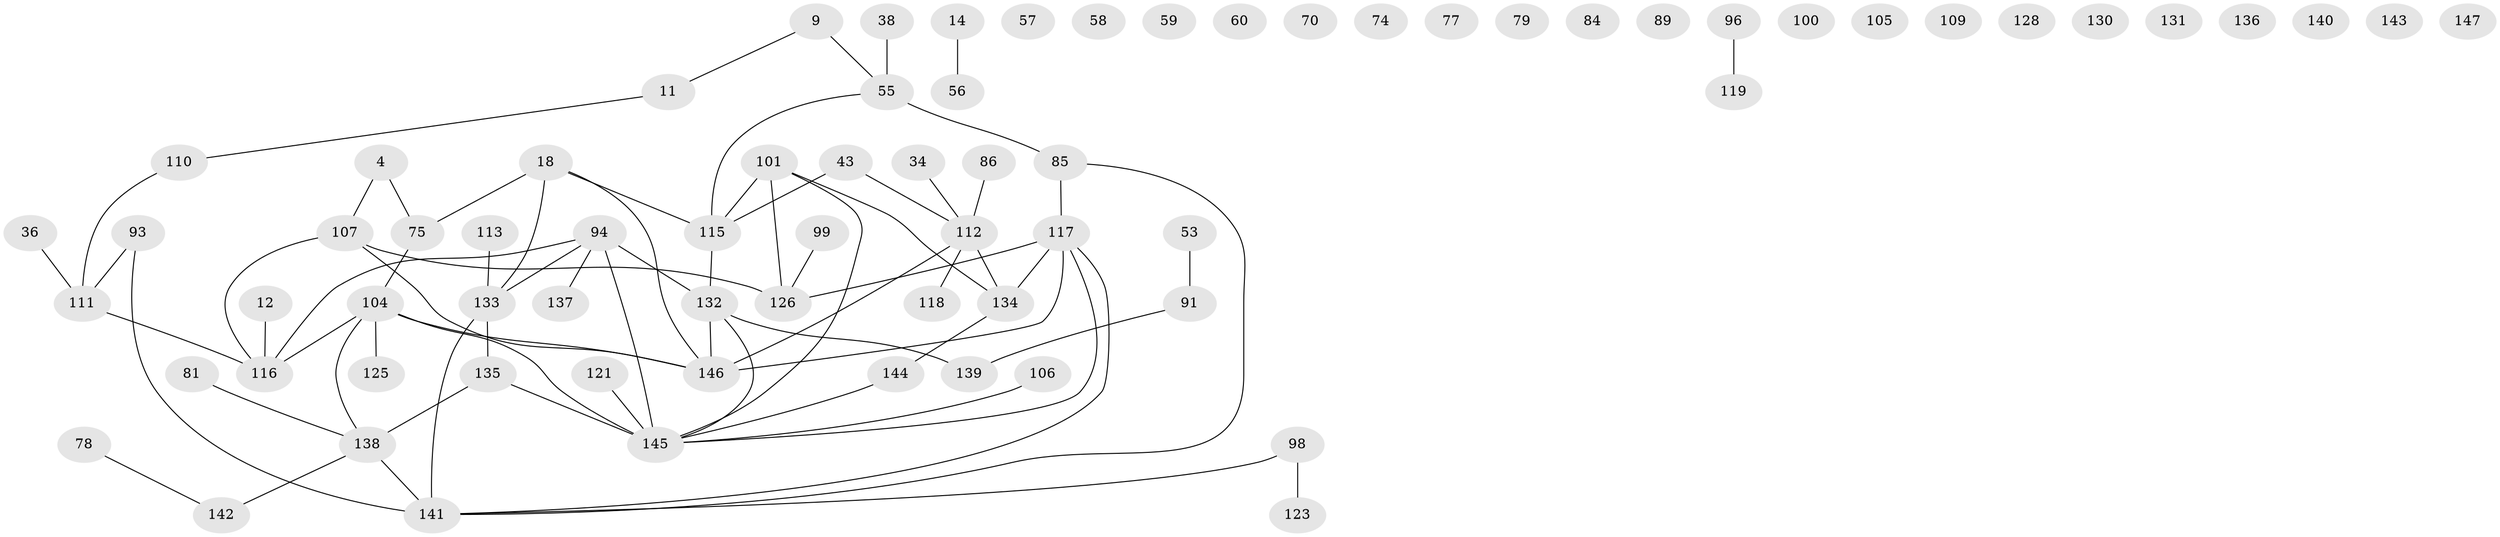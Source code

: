 // original degree distribution, {2: 0.22448979591836735, 4: 0.10204081632653061, 1: 0.24489795918367346, 3: 0.22448979591836735, 5: 0.061224489795918366, 0: 0.1292517006802721, 6: 0.013605442176870748}
// Generated by graph-tools (version 1.1) at 2025/39/03/09/25 04:39:11]
// undirected, 73 vertices, 74 edges
graph export_dot {
graph [start="1"]
  node [color=gray90,style=filled];
  4;
  9;
  11;
  12;
  14;
  18;
  34;
  36;
  38;
  43;
  53;
  55;
  56;
  57;
  58;
  59;
  60;
  70;
  74;
  75 [super="+32"];
  77;
  78;
  79;
  81;
  84;
  85 [super="+46"];
  86;
  89 [super="+8"];
  91;
  93 [super="+71+80"];
  94 [super="+62+61"];
  96;
  98;
  99;
  100;
  101 [super="+6+63+64"];
  104 [super="+20+37+97+88+67+102"];
  105;
  106;
  107 [super="+17"];
  109;
  110;
  111 [super="+24"];
  112 [super="+25+16"];
  113;
  115 [super="+10"];
  116 [super="+41+68"];
  117 [super="+54+108"];
  118;
  119;
  121;
  123;
  125;
  126 [super="+76"];
  128;
  130;
  131;
  132 [super="+103+127"];
  133 [super="+114+120+44"];
  134 [super="+129"];
  135 [super="+69"];
  136;
  137;
  138 [super="+13+40+15+66+73"];
  139;
  140;
  141 [super="+29+22+52"];
  142;
  143;
  144;
  145 [super="+47+87+50"];
  146 [super="+2+39+51+83+122+124"];
  147;
  4 -- 75;
  4 -- 107;
  9 -- 11;
  9 -- 55;
  11 -- 110;
  12 -- 116;
  14 -- 56;
  18 -- 75 [weight=2];
  18 -- 133;
  18 -- 115;
  18 -- 146;
  34 -- 112;
  36 -- 111;
  38 -- 55;
  43 -- 112;
  43 -- 115;
  53 -- 91;
  55 -- 85 [weight=2];
  55 -- 115;
  75 -- 104;
  78 -- 142;
  81 -- 138;
  85 -- 141;
  85 -- 117;
  86 -- 112;
  91 -- 139;
  93 -- 141;
  93 -- 111;
  94 -- 145 [weight=2];
  94 -- 116;
  94 -- 137;
  94 -- 132;
  94 -- 133;
  96 -- 119;
  98 -- 123;
  98 -- 141;
  99 -- 126;
  101 -- 126;
  101 -- 134;
  101 -- 145;
  101 -- 115;
  104 -- 145;
  104 -- 138;
  104 -- 116;
  104 -- 146;
  104 -- 125;
  106 -- 145;
  107 -- 126 [weight=2];
  107 -- 146;
  107 -- 116;
  110 -- 111;
  111 -- 116;
  112 -- 134 [weight=2];
  112 -- 146 [weight=3];
  112 -- 118;
  113 -- 133;
  115 -- 132;
  117 -- 126;
  117 -- 134;
  117 -- 141;
  117 -- 146 [weight=2];
  117 -- 145;
  121 -- 145;
  132 -- 146 [weight=2];
  132 -- 145;
  132 -- 139;
  133 -- 135;
  133 -- 141;
  134 -- 144;
  135 -- 138;
  135 -- 145 [weight=2];
  138 -- 142;
  138 -- 141 [weight=2];
  144 -- 145;
}
